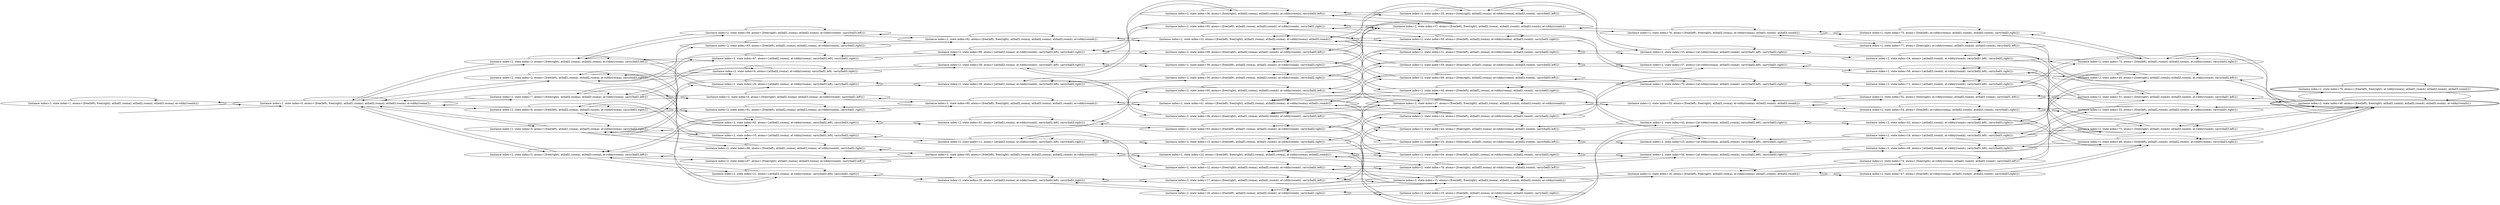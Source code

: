 digraph {
rankdir="LR"
s1[label="(instance index=2, state index=1, atoms={free(left), free(right), at(ball1,rooma), at(ball2,rooma), at(ball3,rooma), at-robby(roomb)})"]
s0[label="(instance index=2, state index=0, atoms={free(left), free(right), at(ball1,rooma), at(ball2,rooma), at(ball3,rooma), at-robby(rooma)})"]
s4[label="(instance index=2, state index=4, atoms={free(left), at(ball1,rooma), at(ball3,rooma), at-robby(rooma), carry(ball2,right)})"]
s3[label="(instance index=2, state index=3, atoms={free(right), at(ball1,rooma), at(ball2,rooma), at-robby(rooma), carry(ball3,left)})"]
s5[label="(instance index=2, state index=5, atoms={free(right), at(ball1,rooma), at(ball3,rooma), at-robby(rooma), carry(ball2,left)})"]
s6[label="(instance index=2, state index=6, atoms={free(left), at(ball2,rooma), at(ball3,rooma), at-robby(rooma), carry(ball1,right)})"]
s7[label="(instance index=2, state index=7, atoms={free(right), at(ball2,rooma), at(ball3,rooma), at-robby(rooma), carry(ball1,left)})"]
s2[label="(instance index=2, state index=2, atoms={free(left), at(ball1,rooma), at(ball2,rooma), at-robby(rooma), carry(ball3,right)})"]
s29[label="(instance index=2, state index=29, atoms={at(ball1,rooma), at-robby(rooma), carry(ball3,left), carry(ball2,right)})"]
s87[label="(instance index=2, state index=87, atoms={free(right), at(ball1,rooma), at(ball3,rooma), at-robby(roomb), carry(ball2,left)})"]
s86[label="(instance index=2, state index=86, atoms={free(left), at(ball1,rooma), at(ball3,rooma), at-robby(roomb), carry(ball2,right)})"]
s10[label="(instance index=2, state index=10, atoms={at(ball3,rooma), at-robby(rooma), carry(ball1,left), carry(ball2,right)})"]
s62[label="(instance index=2, state index=62, atoms={at(ball1,rooma), at-robby(rooma), carry(ball2,left), carry(ball3,right)})"]
s67[label="(instance index=2, state index=67, atoms={at(ball2,rooma), at-robby(rooma), carry(ball3,left), carry(ball1,right)})"]
s84[label="(instance index=2, state index=84, atoms={free(right), at(ball1,rooma), at(ball2,rooma), at-robby(roomb), carry(ball3,left)})"]
s83[label="(instance index=2, state index=83, atoms={free(left), at(ball1,rooma), at(ball2,rooma), at-robby(roomb), carry(ball3,right)})"]
s21[label="(instance index=2, state index=21, atoms={at(ball3,rooma), at-robby(rooma), carry(ball2,left), carry(ball1,right)})"]
s81[label="(instance index=2, state index=81, atoms={free(left), at(ball2,rooma), at(ball3,rooma), at-robby(roomb), carry(ball1,right)})"]
s8[label="(instance index=2, state index=8, atoms={free(right), at(ball2,rooma), at(ball3,rooma), at-robby(roomb), carry(ball1,left)})"]
s9[label="(instance index=2, state index=9, atoms={at(ball2,rooma), at-robby(rooma), carry(ball1,left), carry(ball3,right)})"]
s28[label="(instance index=2, state index=28, atoms={at(ball1,rooma), at-robby(roomb), carry(ball3,left), carry(ball2,right)})"]
s85[label="(instance index=2, state index=85, atoms={free(left), free(right), at(ball1,rooma), at(ball3,rooma), at(ball2,roomb), at-robby(roomb)})"]
s11[label="(instance index=2, state index=11, atoms={at(ball3,rooma), at-robby(roomb), carry(ball1,left), carry(ball2,right)})"]
s61[label="(instance index=2, state index=61, atoms={at(ball1,rooma), at-robby(roomb), carry(ball2,left), carry(ball3,right)})"]
s66[label="(instance index=2, state index=66, atoms={at(ball2,rooma), at-robby(roomb), carry(ball3,left), carry(ball1,right)})"]
s82[label="(instance index=2, state index=82, atoms={free(left), free(right), at(ball1,rooma), at(ball2,rooma), at(ball3,roomb), at-robby(roomb)})"]
s20[label="(instance index=2, state index=20, atoms={at(ball3,rooma), at-robby(roomb), carry(ball2,left), carry(ball1,right)})"]
s80[label="(instance index=2, state index=80, atoms={free(left), free(right), at(ball2,rooma), at(ball3,rooma), at(ball1,roomb), at-robby(roomb)})"]
s38[label="(instance index=2, state index=38, atoms={at(ball2,rooma), at-robby(roomb), carry(ball1,left), carry(ball3,right)})"]
s63[label="(instance index=2, state index=63, atoms={free(left), at(ball1,rooma), at(ball2,roomb), at-robby(roomb), carry(ball3,right)})"]
s30[label="(instance index=2, state index=30, atoms={free(left), at(ball1,rooma), at(ball3,roomb), at-robby(roomb), carry(ball2,right)})"]
s12[label="(instance index=2, state index=12, atoms={free(right), at(ball3,rooma), at(ball2,roomb), at-robby(roomb), carry(ball1,left)})"]
s26[label="(instance index=2, state index=26, atoms={free(right), at(ball1,rooma), at(ball2,roomb), at-robby(roomb), carry(ball3,left)})"]
s18[label="(instance index=2, state index=18, atoms={free(left), at(ball3,rooma), at(ball2,roomb), at-robby(roomb), carry(ball1,right)})"]
s22[label="(instance index=2, state index=22, atoms={free(left), free(right), at(ball1,rooma), at(ball3,rooma), at-robby(rooma), at(ball2,roomb)})"]
s13[label="(instance index=2, state index=13, atoms={free(left), at(ball3,rooma), at(ball1,roomb), at-robby(roomb), carry(ball2,right)})"]
s68[label="(instance index=2, state index=68, atoms={free(right), at(ball2,rooma), at(ball1,roomb), at-robby(roomb), carry(ball3,left)})"]
s36[label="(instance index=2, state index=36, atoms={free(right), at(ball2,rooma), at(ball3,roomb), at-robby(roomb), carry(ball1,left)})"]
s60[label="(instance index=2, state index=60, atoms={free(right), at(ball1,rooma), at(ball3,roomb), at-robby(roomb), carry(ball2,left)})"]
s65[label="(instance index=2, state index=65, atoms={free(left), at(ball2,rooma), at(ball3,roomb), at-robby(roomb), carry(ball1,right)})"]
s32[label="(instance index=2, state index=32, atoms={free(left), free(right), at(ball1,rooma), at(ball2,rooma), at-robby(rooma), at(ball3,roomb)})"]
s41[label="(instance index=2, state index=41, atoms={free(left), free(right), at(ball2,rooma), at(ball3,rooma), at-robby(rooma), at(ball1,roomb)})"]
s39[label="(instance index=2, state index=39, atoms={free(left), at(ball2,rooma), at(ball1,roomb), at-robby(roomb), carry(ball3,right)})"]
s17[label="(instance index=2, state index=17, atoms={free(right), at(ball3,rooma), at(ball1,roomb), at-robby(roomb), carry(ball2,left)})"]
s64[label="(instance index=2, state index=64, atoms={free(left), at(ball1,rooma), at-robby(rooma), at(ball2,roomb), carry(ball3,right)})"]
s35[label="(instance index=2, state index=35, atoms={free(right), at(ball2,rooma), at-robby(rooma), at(ball3,roomb), carry(ball1,left)})"]
s78[label="(instance index=2, state index=78, atoms={free(right), at(ball3,rooma), at-robby(rooma), at(ball2,roomb), carry(ball1,left)})"]
s31[label="(instance index=2, state index=31, atoms={free(left), at(ball1,rooma), at-robby(rooma), at(ball3,roomb), carry(ball2,right)})"]
s15[label="(instance index=2, state index=15, atoms={free(left), free(right), at(ball3,rooma), at(ball1,roomb), at(ball2,roomb), at-robby(roomb)})"]
s19[label="(instance index=2, state index=19, atoms={free(left), at(ball3,rooma), at-robby(rooma), at(ball2,roomb), carry(ball1,right)})"]
s69[label="(instance index=2, state index=69, atoms={free(right), at(ball2,rooma), at-robby(rooma), at(ball1,roomb), carry(ball3,left)})"]
s14[label="(instance index=2, state index=14, atoms={free(left), at(ball3,rooma), at-robby(rooma), at(ball1,roomb), carry(ball2,right)})"]
s37[label="(instance index=2, state index=37, atoms={free(left), free(right), at(ball2,rooma), at(ball1,roomb), at(ball3,roomb), at-robby(roomb)})"]
s59[label="(instance index=2, state index=59, atoms={free(right), at(ball1,rooma), at-robby(rooma), at(ball3,roomb), carry(ball2,left)})"]
s58[label="(instance index=2, state index=58, atoms={free(left), at(ball2,rooma), at-robby(rooma), at(ball3,roomb), carry(ball1,right)})"]
s44[label="(instance index=2, state index=44, atoms={free(right), at(ball3,rooma), at-robby(rooma), at(ball1,roomb), carry(ball2,left)})"]
s40[label="(instance index=2, state index=40, atoms={free(left), at(ball2,rooma), at-robby(rooma), at(ball1,roomb), carry(ball3,right)})"]
s25[label="(instance index=2, state index=25, atoms={free(right), at(ball1,rooma), at-robby(rooma), at(ball2,roomb), carry(ball3,left)})"]
s27[label="(instance index=2, state index=27, atoms={free(left), free(right), at(ball1,rooma), at(ball2,roomb), at(ball3,roomb), at-robby(roomb)})"]
s53[label="(instance index=2, state index=53, atoms={free(left), free(right), at(ball1,rooma), at-robby(rooma), at(ball2,roomb), at(ball3,roomb)})"]
s50[label="(instance index=2, state index=50, atoms={at-robby(rooma), at(ball2,roomb), carry(ball1,left), carry(ball3,right)})"]
s33[label="(instance index=2, state index=33, atoms={at-robby(rooma), at(ball3,roomb), carry(ball1,left), carry(ball2,right)})"]
s16[label="(instance index=2, state index=16, atoms={free(left), free(right), at(ball3,rooma), at-robby(rooma), at(ball1,roomb), at(ball2,roomb)})"]
s23[label="(instance index=2, state index=23, atoms={at-robby(rooma), at(ball2,roomb), carry(ball3,left), carry(ball1,right)})"]
s70[label="(instance index=2, state index=70, atoms={at-robby(rooma), at(ball1,roomb), carry(ball3,left), carry(ball2,right)})"]
s76[label="(instance index=2, state index=76, atoms={free(left), free(right), at(ball2,rooma), at-robby(rooma), at(ball1,roomb), at(ball3,roomb)})"]
s42[label="(instance index=2, state index=42, atoms={at-robby(rooma), at(ball1,roomb), carry(ball2,left), carry(ball3,right)})"]
s57[label="(instance index=2, state index=57, atoms={at-robby(rooma), at(ball3,roomb), carry(ball2,left), carry(ball1,right)})"]
s75[label="(instance index=2, state index=75, atoms={free(left), at-robby(rooma), at(ball1,roomb), at(ball3,roomb), carry(ball2,right)})"]
s52[label="(instance index=2, state index=52, atoms={free(right), at-robby(rooma), at(ball2,roomb), at(ball3,roomb), carry(ball1,left)})"]
s34[label="(instance index=2, state index=34, atoms={at(ball3,roomb), at-robby(roomb), carry(ball1,left), carry(ball2,right)})"]
s47[label="(instance index=2, state index=47, atoms={free(left), at-robby(rooma), at(ball1,roomb), at(ball2,roomb), carry(ball3,right)})"]
s71[label="(instance index=2, state index=71, atoms={at(ball1,roomb), at-robby(roomb), carry(ball3,left), carry(ball2,right)})"]
s24[label="(instance index=2, state index=24, atoms={at(ball2,roomb), at-robby(roomb), carry(ball3,left), carry(ball1,right)})"]
s43[label="(instance index=2, state index=43, atoms={at(ball1,roomb), at-robby(roomb), carry(ball2,left), carry(ball3,right)})"]
s49[label="(instance index=2, state index=49, atoms={at(ball2,roomb), at-robby(roomb), carry(ball1,left), carry(ball3,right)})"]
s54[label="(instance index=2, state index=54, atoms={free(left), at-robby(rooma), at(ball2,roomb), at(ball3,roomb), carry(ball1,right)})"]
s77[label="(instance index=2, state index=77, atoms={free(right), at-robby(rooma), at(ball1,roomb), at(ball3,roomb), carry(ball2,left)})"]
s74[label="(instance index=2, state index=74, atoms={free(right), at-robby(rooma), at(ball1,roomb), at(ball2,roomb), carry(ball3,left)})"]
s56[label="(instance index=2, state index=56, atoms={at(ball3,roomb), at-robby(roomb), carry(ball2,left), carry(ball1,right)})"]
s72[label="(instance index=2, state index=72, atoms={free(left), at(ball1,roomb), at(ball3,roomb), at-robby(roomb), carry(ball2,right)})"]
s55[label="(instance index=2, state index=55, atoms={free(left), at(ball2,roomb), at(ball3,roomb), at-robby(roomb), carry(ball1,right)})"]
s73[label="(instance index=2, state index=73, atoms={free(right), at(ball1,roomb), at(ball2,roomb), at-robby(roomb), carry(ball3,left)})"]
s51[label="(instance index=2, state index=51, atoms={free(right), at(ball2,roomb), at(ball3,roomb), at-robby(roomb), carry(ball1,left)})"]
s45[label="(instance index=2, state index=45, atoms={free(right), at(ball1,roomb), at(ball3,roomb), at-robby(roomb), carry(ball2,left)})"]
s46[label="(instance index=2, state index=46, atoms={free(left), at(ball1,roomb), at(ball2,roomb), at-robby(roomb), carry(ball3,right)})"]
s79[peripheries=2,label="(instance index=2, state index=79, atoms={free(left), free(right), at-robby(rooma), at(ball1,roomb), at(ball2,roomb), at(ball3,roomb)})"]
s48[peripheries=2,label="(instance index=2, state index=48, atoms={free(left), free(right), at(ball1,roomb), at(ball2,roomb), at(ball3,roomb), at-robby(roomb)})"]
Dangling [ label = "", style = invis ]
{ rank = same; Dangling }
Dangling -> s0
{ rank = same; s0}
{ rank = same; s0}
{ rank = same; s4,s3,s5,s6,s7,s2}
{ rank = same; s29,s87,s86,s10,s62,s67,s84,s83,s21,s81,s8,s9}
{ rank = same; s28,s85,s11,s61,s66,s82,s20,s80,s38}
{ rank = same; s63,s30,s12,s26,s18,s22,s13,s68,s36,s60,s65,s32,s41,s39,s17}
{ rank = same; s64,s35,s78,s31,s15,s19,s69,s14,s37,s59,s58,s44,s40,s25,s27}
{ rank = same; s53,s50,s33,s16,s23,s70,s76,s42,s57}
{ rank = same; s75,s52,s34,s47,s71,s24,s43,s49,s54,s77,s74,s56}
{ rank = same; s72,s55,s73,s51,s45,s46}
{ rank = same; s79,s48}
{
s1->s1
s1->s0
}
{
s0->s7
s0->s6
s0->s5
s0->s4
s0->s3
s0->s2
s0->s1
s0->s0
}
{
s4->s86
s4->s29
s4->s4
s4->s10
s4->s0
s3->s29
s3->s84
s3->s3
s3->s67
s3->s0
s5->s62
s5->s87
s5->s21
s5->s5
s5->s0
s6->s21
s6->s81
s6->s6
s6->s67
s6->s0
s7->s9
s7->s8
s7->s7
s7->s10
s7->s0
s2->s83
s2->s9
s2->s62
s2->s2
s2->s0
}
{
s29->s29
s29->s3
s29->s28
s29->s4
s87->s87
s87->s5
s87->s85
s86->s86
s86->s85
s86->s4
s10->s4
s10->s7
s10->s11
s10->s10
s62->s62
s62->s2
s62->s61
s62->s5
s67->s6
s67->s66
s67->s67
s67->s3
s84->s84
s84->s3
s84->s82
s83->s82
s83->s83
s83->s2
s21->s6
s21->s20
s21->s21
s21->s5
s81->s6
s81->s81
s81->s80
s8->s7
s8->s80
s8->s8
s9->s7
s9->s38
s9->s2
s9->s9
}
{
s28->s29
s28->s28
s28->s30
s28->s26
s85->s87
s85->s85
s85->s22
s85->s86
s11->s13
s11->s12
s11->s11
s11->s10
s61->s63
s61->s62
s61->s61
s61->s60
s66->s68
s66->s67
s66->s66
s66->s65
s82->s83
s82->s82
s82->s84
s82->s32
s20->s20
s20->s18
s20->s21
s20->s17
s80->s81
s80->s41
s80->s8
s80->s80
s38->s39
s38->s38
s38->s36
s38->s9
}
{
s63->s61
s63->s63
s63->s27
s63->s64
s30->s30
s30->s28
s30->s31
s30->s27
s12->s78
s12->s12
s12->s15
s12->s11
s26->s28
s26->s27
s26->s26
s26->s25
s18->s20
s18->s15
s18->s19
s18->s18
s22->s25
s22->s19
s22->s22
s22->s85
s22->s78
s22->s64
s13->s14
s13->s13
s13->s15
s13->s11
s68->s68
s68->s69
s68->s37
s68->s66
s36->s38
s36->s37
s36->s36
s36->s35
s60->s61
s60->s60
s60->s59
s60->s27
s65->s66
s65->s58
s65->s37
s65->s65
s32->s31
s32->s59
s32->s58
s32->s82
s32->s35
s32->s32
s41->s80
s41->s14
s41->s44
s41->s40
s41->s41
s41->s69
s39->s39
s39->s38
s39->s37
s39->s40
s17->s15
s17->s20
s17->s44
s17->s17
}
{
s64->s63
s64->s22
s64->s50
s64->s64
s35->s35
s35->s33
s35->s36
s35->s32
s78->s12
s78->s22
s78->s78
s78->s50
s31->s31
s31->s30
s31->s33
s31->s32
s15->s18
s15->s17
s15->s16
s15->s15
s15->s13
s15->s12
s19->s23
s19->s19
s19->s22
s19->s18
s69->s70
s69->s68
s69->s69
s69->s41
s14->s70
s14->s14
s14->s13
s14->s41
s37->s76
s37->s39
s37->s36
s37->s68
s37->s37
s37->s65
s59->s59
s59->s57
s59->s60
s59->s32
s58->s58
s58->s57
s58->s65
s58->s32
s44->s44
s44->s42
s44->s41
s44->s17
s40->s39
s40->s42
s40->s41
s40->s40
s25->s23
s25->s22
s25->s26
s25->s25
s27->s63
s27->s30
s27->s27
s27->s26
s27->s60
s27->s53
}
{
s53->s54
s53->s53
s53->s52
s53->s27
s50->s78
s50->s50
s50->s49
s50->s64
s33->s31
s33->s35
s33->s34
s33->s33
s16->s15
s16->s47
s16->s74
s16->s16
s23->s23
s23->s19
s23->s25
s23->s24
s70->s71
s70->s69
s70->s70
s70->s14
s76->s76
s76->s75
s76->s37
s76->s77
s42->s43
s42->s42
s42->s44
s42->s40
s57->s59
s57->s58
s57->s57
s57->s56
}
{
s75->s76
s75->s75
s75->s72
s52->s53
s52->s52
s52->s51
s34->s51
s34->s34
s34->s33
s34->s72
s47->s47
s47->s46
s47->s16
s71->s71
s71->s70
s71->s73
s71->s72
s24->s23
s24->s55
s24->s73
s24->s24
s43->s45
s43->s43
s43->s46
s43->s42
s49->s51
s49->s46
s49->s50
s49->s49
s54->s55
s54->s54
s54->s53
s77->s77
s77->s76
s77->s45
s74->s74
s74->s73
s74->s16
s56->s55
s56->s45
s56->s57
s56->s56
}
{
s72->s48
s72->s75
s72->s72
s72->s71
s72->s34
s55->s56
s55->s55
s55->s24
s55->s54
s55->s48
s73->s24
s73->s74
s73->s48
s73->s73
s73->s71
s51->s52
s51->s51
s51->s48
s51->s49
s51->s34
s45->s56
s45->s77
s45->s45
s45->s48
s45->s43
s46->s49
s46->s47
s46->s46
s46->s48
s46->s43
}
{
s79->s79
s79->s48
s48->s51
s48->s55
s48->s79
s48->s46
s48->s45
s48->s73
s48->s48
s48->s72
}
}
